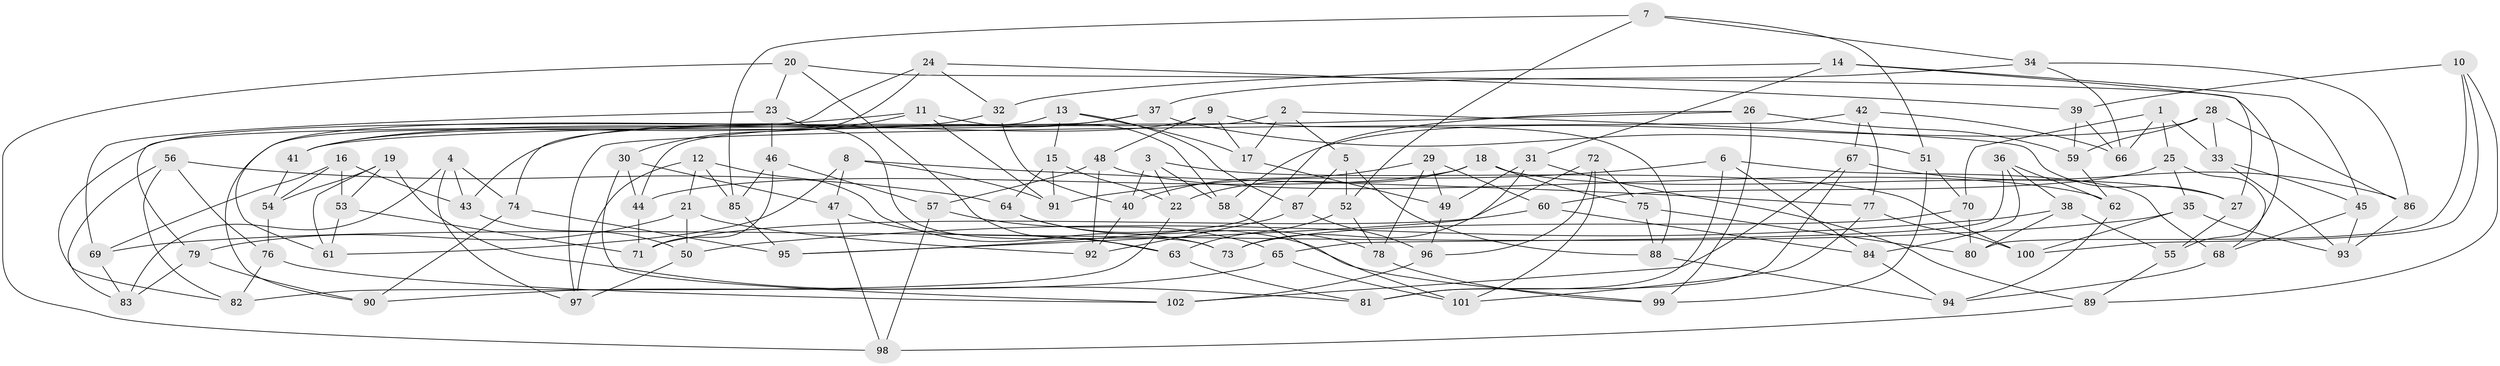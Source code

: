 // coarse degree distribution, {8: 0.08196721311475409, 4: 0.5245901639344263, 9: 0.01639344262295082, 11: 0.01639344262295082, 10: 0.01639344262295082, 6: 0.2786885245901639, 5: 0.01639344262295082, 7: 0.01639344262295082, 3: 0.03278688524590164}
// Generated by graph-tools (version 1.1) at 2025/20/03/04/25 18:20:40]
// undirected, 102 vertices, 204 edges
graph export_dot {
graph [start="1"]
  node [color=gray90,style=filled];
  1;
  2;
  3;
  4;
  5;
  6;
  7;
  8;
  9;
  10;
  11;
  12;
  13;
  14;
  15;
  16;
  17;
  18;
  19;
  20;
  21;
  22;
  23;
  24;
  25;
  26;
  27;
  28;
  29;
  30;
  31;
  32;
  33;
  34;
  35;
  36;
  37;
  38;
  39;
  40;
  41;
  42;
  43;
  44;
  45;
  46;
  47;
  48;
  49;
  50;
  51;
  52;
  53;
  54;
  55;
  56;
  57;
  58;
  59;
  60;
  61;
  62;
  63;
  64;
  65;
  66;
  67;
  68;
  69;
  70;
  71;
  72;
  73;
  74;
  75;
  76;
  77;
  78;
  79;
  80;
  81;
  82;
  83;
  84;
  85;
  86;
  87;
  88;
  89;
  90;
  91;
  92;
  93;
  94;
  95;
  96;
  97;
  98;
  99;
  100;
  101;
  102;
  1 -- 25;
  1 -- 66;
  1 -- 70;
  1 -- 33;
  2 -- 17;
  2 -- 27;
  2 -- 5;
  2 -- 44;
  3 -- 22;
  3 -- 40;
  3 -- 100;
  3 -- 58;
  4 -- 74;
  4 -- 83;
  4 -- 97;
  4 -- 43;
  5 -- 52;
  5 -- 88;
  5 -- 87;
  6 -- 84;
  6 -- 68;
  6 -- 91;
  6 -- 81;
  7 -- 51;
  7 -- 52;
  7 -- 85;
  7 -- 34;
  8 -- 77;
  8 -- 91;
  8 -- 61;
  8 -- 47;
  9 -- 43;
  9 -- 88;
  9 -- 48;
  9 -- 17;
  10 -- 80;
  10 -- 100;
  10 -- 39;
  10 -- 89;
  11 -- 91;
  11 -- 58;
  11 -- 82;
  11 -- 30;
  12 -- 97;
  12 -- 73;
  12 -- 21;
  12 -- 85;
  13 -- 87;
  13 -- 90;
  13 -- 15;
  13 -- 17;
  14 -- 27;
  14 -- 32;
  14 -- 31;
  14 -- 45;
  15 -- 22;
  15 -- 64;
  15 -- 91;
  16 -- 53;
  16 -- 54;
  16 -- 43;
  16 -- 69;
  17 -- 49;
  18 -- 27;
  18 -- 44;
  18 -- 75;
  18 -- 22;
  19 -- 61;
  19 -- 53;
  19 -- 54;
  19 -- 81;
  20 -- 55;
  20 -- 98;
  20 -- 23;
  20 -- 63;
  21 -- 50;
  21 -- 79;
  21 -- 92;
  22 -- 82;
  23 -- 69;
  23 -- 46;
  23 -- 73;
  24 -- 39;
  24 -- 61;
  24 -- 32;
  24 -- 79;
  25 -- 60;
  25 -- 35;
  25 -- 68;
  26 -- 95;
  26 -- 99;
  26 -- 59;
  26 -- 41;
  27 -- 55;
  28 -- 58;
  28 -- 59;
  28 -- 33;
  28 -- 86;
  29 -- 49;
  29 -- 40;
  29 -- 78;
  29 -- 60;
  30 -- 44;
  30 -- 102;
  30 -- 47;
  31 -- 73;
  31 -- 49;
  31 -- 89;
  32 -- 41;
  32 -- 40;
  33 -- 93;
  33 -- 45;
  34 -- 37;
  34 -- 66;
  34 -- 86;
  35 -- 100;
  35 -- 93;
  35 -- 69;
  36 -- 65;
  36 -- 38;
  36 -- 62;
  36 -- 84;
  37 -- 41;
  37 -- 51;
  37 -- 74;
  38 -- 55;
  38 -- 50;
  38 -- 80;
  39 -- 66;
  39 -- 59;
  40 -- 92;
  41 -- 54;
  42 -- 77;
  42 -- 97;
  42 -- 66;
  42 -- 67;
  43 -- 50;
  44 -- 71;
  45 -- 93;
  45 -- 68;
  46 -- 57;
  46 -- 85;
  46 -- 71;
  47 -- 98;
  47 -- 63;
  48 -- 62;
  48 -- 92;
  48 -- 57;
  49 -- 96;
  50 -- 97;
  51 -- 70;
  51 -- 99;
  52 -- 63;
  52 -- 78;
  53 -- 61;
  53 -- 71;
  54 -- 76;
  55 -- 89;
  56 -- 83;
  56 -- 76;
  56 -- 64;
  56 -- 82;
  57 -- 98;
  57 -- 65;
  58 -- 101;
  59 -- 62;
  60 -- 71;
  60 -- 84;
  62 -- 94;
  63 -- 81;
  64 -- 78;
  64 -- 99;
  65 -- 101;
  65 -- 90;
  67 -- 86;
  67 -- 81;
  67 -- 102;
  68 -- 94;
  69 -- 83;
  70 -- 80;
  70 -- 73;
  72 -- 96;
  72 -- 101;
  72 -- 75;
  72 -- 95;
  74 -- 95;
  74 -- 90;
  75 -- 88;
  75 -- 80;
  76 -- 102;
  76 -- 82;
  77 -- 100;
  77 -- 101;
  78 -- 99;
  79 -- 90;
  79 -- 83;
  84 -- 94;
  85 -- 95;
  86 -- 93;
  87 -- 92;
  87 -- 96;
  88 -- 94;
  89 -- 98;
  96 -- 102;
}
